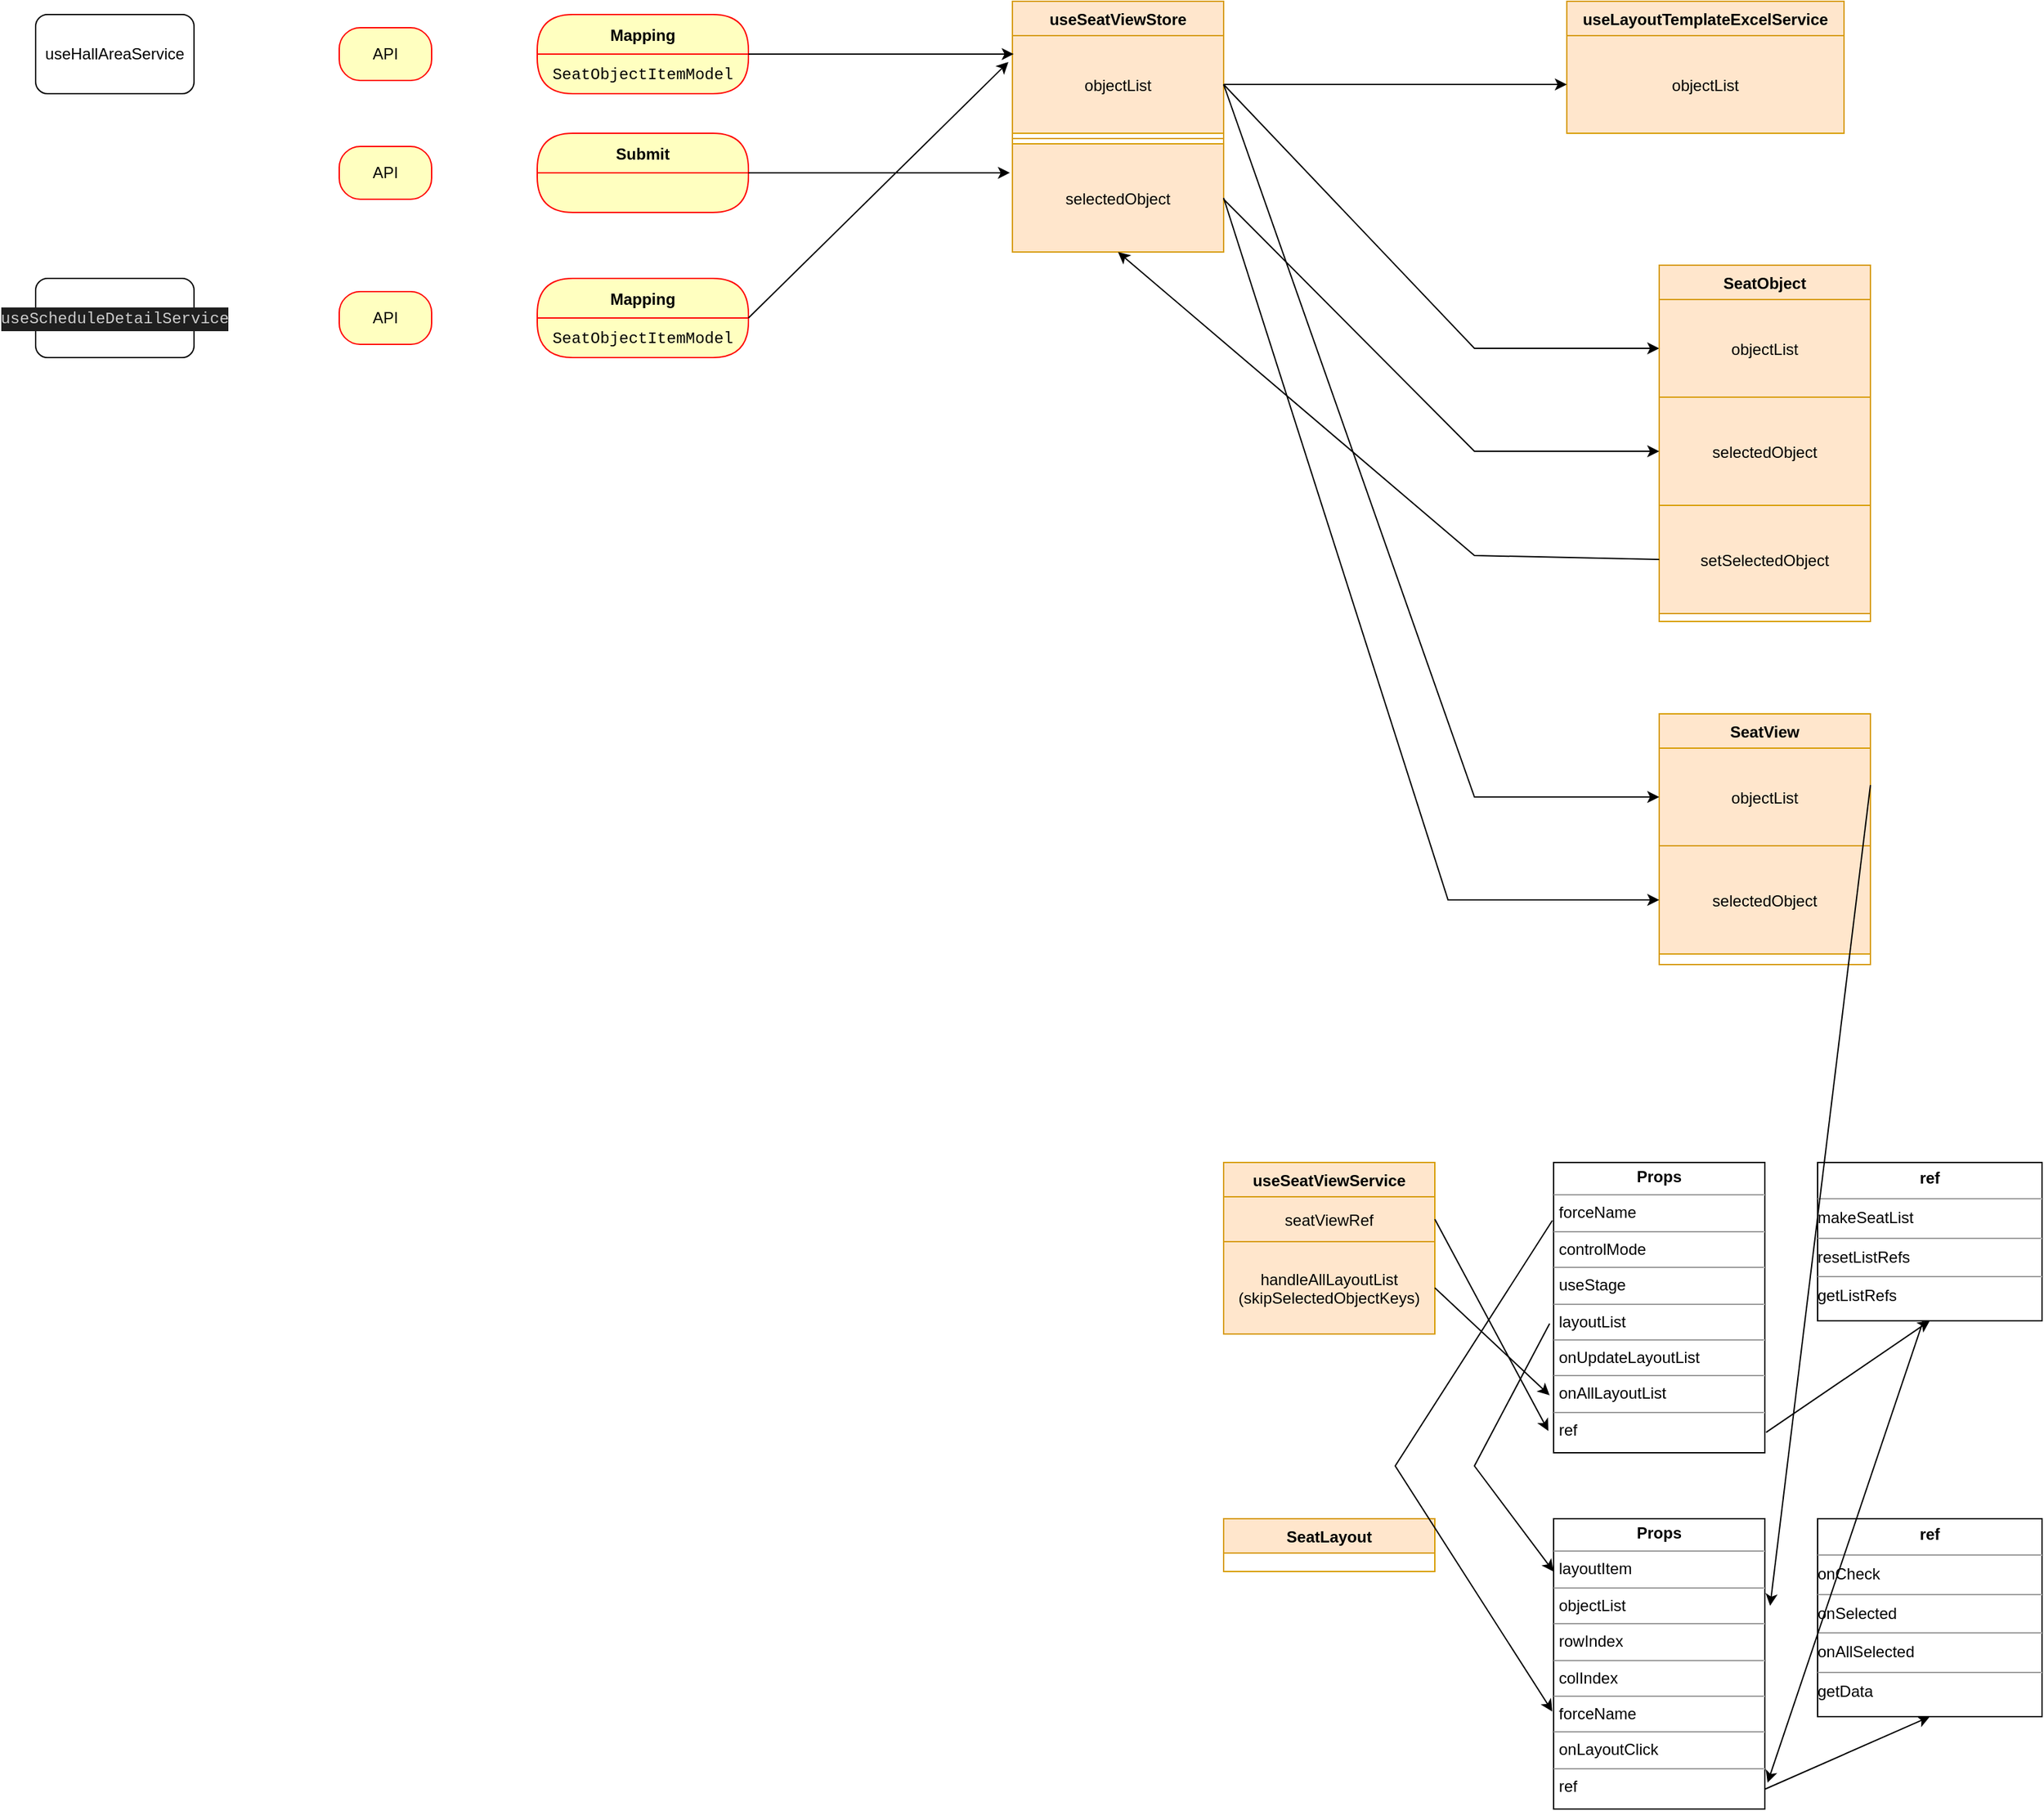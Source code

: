 <mxfile version="22.1.21" type="github">
  <diagram id="C5RBs43oDa-KdzZeNtuy" name="Page-1">
    <mxGraphModel dx="2042" dy="1155" grid="1" gridSize="10" guides="1" tooltips="1" connect="1" arrows="1" fold="1" page="1" pageScale="1" pageWidth="827" pageHeight="1169" math="0" shadow="0">
      <root>
        <mxCell id="WIyWlLk6GJQsqaUBKTNV-0" />
        <mxCell id="WIyWlLk6GJQsqaUBKTNV-1" parent="WIyWlLk6GJQsqaUBKTNV-0" />
        <mxCell id="zkfFHV4jXpPFQw0GAbJ--6" value="useSeatViewStore" style="swimlane;fontStyle=1;align=center;verticalAlign=top;childLayout=stackLayout;horizontal=1;startSize=26;horizontalStack=0;resizeParent=1;resizeLast=0;collapsible=1;marginBottom=0;rounded=0;shadow=0;strokeWidth=1;fillColor=#ffe6cc;strokeColor=#d79b00;" parent="WIyWlLk6GJQsqaUBKTNV-1" vertex="1">
          <mxGeometry x="810" y="60" width="160" height="190" as="geometry">
            <mxRectangle x="130" y="380" width="160" height="26" as="alternateBounds" />
          </mxGeometry>
        </mxCell>
        <mxCell id="zkfFHV4jXpPFQw0GAbJ--8" value="objectList" style="text;align=center;verticalAlign=middle;spacingLeft=4;spacingRight=4;overflow=hidden;rotatable=0;points=[[0,0.5],[1,0.5]];portConstraint=eastwest;rounded=0;shadow=0;html=0;fillColor=#ffe6cc;strokeColor=#d79b00;" parent="zkfFHV4jXpPFQw0GAbJ--6" vertex="1">
          <mxGeometry y="26" width="160" height="74" as="geometry" />
        </mxCell>
        <mxCell id="zkfFHV4jXpPFQw0GAbJ--9" value="" style="line;html=1;strokeWidth=1;align=left;verticalAlign=middle;spacingTop=-1;spacingLeft=3;spacingRight=3;rotatable=0;labelPosition=right;points=[];portConstraint=eastwest;fillColor=#ffe6cc;strokeColor=#d79b00;" parent="zkfFHV4jXpPFQw0GAbJ--6" vertex="1">
          <mxGeometry y="100" width="160" height="8" as="geometry" />
        </mxCell>
        <mxCell id="zkfFHV4jXpPFQw0GAbJ--11" value="selectedObject" style="text;align=center;verticalAlign=middle;spacingLeft=4;spacingRight=4;overflow=hidden;rotatable=0;points=[[0,0.5],[1,0.5]];portConstraint=eastwest;fillColor=#ffe6cc;strokeColor=#d79b00;" parent="zkfFHV4jXpPFQw0GAbJ--6" vertex="1">
          <mxGeometry y="108" width="160" height="82" as="geometry" />
        </mxCell>
        <mxCell id="tZ-ezWlLfvttpb_FpcXC-6" value="useHallAreaService" style="rounded=1;whiteSpace=wrap;html=1;" vertex="1" parent="WIyWlLk6GJQsqaUBKTNV-1">
          <mxGeometry x="70" y="70" width="120" height="60" as="geometry" />
        </mxCell>
        <mxCell id="tZ-ezWlLfvttpb_FpcXC-10" value="API" style="rounded=1;whiteSpace=wrap;html=1;arcSize=40;fontColor=#000000;fillColor=#ffffc0;strokeColor=#ff0000;" vertex="1" parent="WIyWlLk6GJQsqaUBKTNV-1">
          <mxGeometry x="300" y="80" width="70" height="40" as="geometry" />
        </mxCell>
        <mxCell id="tZ-ezWlLfvttpb_FpcXC-14" value="Mapping" style="swimlane;fontStyle=1;align=center;verticalAlign=middle;childLayout=stackLayout;horizontal=1;startSize=30;horizontalStack=0;resizeParent=0;resizeLast=1;container=0;fontColor=#000000;collapsible=0;rounded=1;arcSize=30;strokeColor=#ff0000;fillColor=#ffffc0;swimlaneFillColor=#ffffc0;dropTarget=0;" vertex="1" parent="WIyWlLk6GJQsqaUBKTNV-1">
          <mxGeometry x="450" y="70" width="160" height="60" as="geometry" />
        </mxCell>
        <mxCell id="tZ-ezWlLfvttpb_FpcXC-15" value="&lt;div style=&quot;font-family: Menlo, Monaco, &amp;quot;Courier New&amp;quot;, monospace; line-height: 18px;&quot;&gt;SeatObjectItemModel&lt;/div&gt;" style="text;html=1;strokeColor=none;fillColor=none;align=center;verticalAlign=middle;spacingLeft=4;spacingRight=4;whiteSpace=wrap;overflow=hidden;rotatable=0;fontColor=#000000;" vertex="1" parent="tZ-ezWlLfvttpb_FpcXC-14">
          <mxGeometry y="30" width="160" height="30" as="geometry" />
        </mxCell>
        <mxCell id="tZ-ezWlLfvttpb_FpcXC-17" value="" style="endArrow=classic;html=1;rounded=0;exitX=1;exitY=0;exitDx=0;exitDy=0;entryX=0.006;entryY=0.189;entryDx=0;entryDy=0;entryPerimeter=0;" edge="1" parent="WIyWlLk6GJQsqaUBKTNV-1" source="tZ-ezWlLfvttpb_FpcXC-15" target="zkfFHV4jXpPFQw0GAbJ--8">
          <mxGeometry width="50" height="50" relative="1" as="geometry">
            <mxPoint x="390" y="610" as="sourcePoint" />
            <mxPoint x="440" y="560" as="targetPoint" />
          </mxGeometry>
        </mxCell>
        <mxCell id="tZ-ezWlLfvttpb_FpcXC-19" value="" style="endArrow=classic;html=1;rounded=0;exitX=1;exitY=0.5;exitDx=0;exitDy=0;entryX=0;entryY=0.5;entryDx=0;entryDy=0;" edge="1" parent="WIyWlLk6GJQsqaUBKTNV-1" source="zkfFHV4jXpPFQw0GAbJ--8" target="tZ-ezWlLfvttpb_FpcXC-21">
          <mxGeometry width="50" height="50" relative="1" as="geometry">
            <mxPoint x="620" y="110" as="sourcePoint" />
            <mxPoint x="190" y="380" as="targetPoint" />
            <Array as="points">
              <mxPoint x="1160" y="323" />
            </Array>
          </mxGeometry>
        </mxCell>
        <mxCell id="tZ-ezWlLfvttpb_FpcXC-20" value="SeatObject" style="swimlane;fontStyle=1;align=center;verticalAlign=top;childLayout=stackLayout;horizontal=1;startSize=26;horizontalStack=0;resizeParent=1;resizeLast=0;collapsible=1;marginBottom=0;rounded=0;shadow=0;strokeWidth=1;fillColor=#ffe6cc;strokeColor=#d79b00;" vertex="1" parent="WIyWlLk6GJQsqaUBKTNV-1">
          <mxGeometry x="1300" y="260" width="160" height="270" as="geometry">
            <mxRectangle x="130" y="380" width="160" height="26" as="alternateBounds" />
          </mxGeometry>
        </mxCell>
        <mxCell id="tZ-ezWlLfvttpb_FpcXC-21" value="objectList" style="text;align=center;verticalAlign=middle;spacingLeft=4;spacingRight=4;overflow=hidden;rotatable=0;points=[[0,0.5],[1,0.5]];portConstraint=eastwest;rounded=0;shadow=0;html=0;fillColor=#ffe6cc;strokeColor=#d79b00;" vertex="1" parent="tZ-ezWlLfvttpb_FpcXC-20">
          <mxGeometry y="26" width="160" height="74" as="geometry" />
        </mxCell>
        <mxCell id="tZ-ezWlLfvttpb_FpcXC-23" value="selectedObject" style="text;align=center;verticalAlign=middle;spacingLeft=4;spacingRight=4;overflow=hidden;rotatable=0;points=[[0,0.5],[1,0.5]];portConstraint=eastwest;fillColor=#ffe6cc;strokeColor=#d79b00;" vertex="1" parent="tZ-ezWlLfvttpb_FpcXC-20">
          <mxGeometry y="100" width="160" height="82" as="geometry" />
        </mxCell>
        <mxCell id="tZ-ezWlLfvttpb_FpcXC-27" value="setSelectedObject" style="text;align=center;verticalAlign=middle;spacingLeft=4;spacingRight=4;overflow=hidden;rotatable=0;points=[[0,0.5],[1,0.5]];portConstraint=eastwest;fillColor=#ffe6cc;strokeColor=#d79b00;" vertex="1" parent="tZ-ezWlLfvttpb_FpcXC-20">
          <mxGeometry y="182" width="160" height="82" as="geometry" />
        </mxCell>
        <mxCell id="tZ-ezWlLfvttpb_FpcXC-28" value="" style="endArrow=classic;html=1;rounded=0;exitX=0;exitY=0.5;exitDx=0;exitDy=0;entryX=0.5;entryY=1;entryDx=0;entryDy=0;" edge="1" parent="WIyWlLk6GJQsqaUBKTNV-1" source="tZ-ezWlLfvttpb_FpcXC-27" target="zkfFHV4jXpPFQw0GAbJ--6">
          <mxGeometry width="50" height="50" relative="1" as="geometry">
            <mxPoint x="840" y="600" as="sourcePoint" />
            <mxPoint x="970" y="210" as="targetPoint" />
            <Array as="points">
              <mxPoint x="1160" y="480" />
            </Array>
          </mxGeometry>
        </mxCell>
        <mxCell id="tZ-ezWlLfvttpb_FpcXC-29" value="" style="endArrow=classic;html=1;rounded=0;entryX=0;entryY=0.5;entryDx=0;entryDy=0;" edge="1" parent="WIyWlLk6GJQsqaUBKTNV-1" target="tZ-ezWlLfvttpb_FpcXC-23">
          <mxGeometry width="50" height="50" relative="1" as="geometry">
            <mxPoint x="970" y="210" as="sourcePoint" />
            <mxPoint x="702" y="440" as="targetPoint" />
            <Array as="points">
              <mxPoint x="1160" y="401" />
            </Array>
          </mxGeometry>
        </mxCell>
        <mxCell id="tZ-ezWlLfvttpb_FpcXC-30" value="SeatView" style="swimlane;fontStyle=1;align=center;verticalAlign=top;childLayout=stackLayout;horizontal=1;startSize=26;horizontalStack=0;resizeParent=1;resizeLast=0;collapsible=1;marginBottom=0;rounded=0;shadow=0;strokeWidth=1;fillColor=#ffe6cc;strokeColor=#d79b00;" vertex="1" parent="WIyWlLk6GJQsqaUBKTNV-1">
          <mxGeometry x="1300" y="600" width="160" height="190" as="geometry">
            <mxRectangle x="130" y="380" width="160" height="26" as="alternateBounds" />
          </mxGeometry>
        </mxCell>
        <mxCell id="tZ-ezWlLfvttpb_FpcXC-31" value="objectList" style="text;align=center;verticalAlign=middle;spacingLeft=4;spacingRight=4;overflow=hidden;rotatable=0;points=[[0,0.5],[1,0.5]];portConstraint=eastwest;rounded=0;shadow=0;html=0;fillColor=#ffe6cc;strokeColor=#d79b00;" vertex="1" parent="tZ-ezWlLfvttpb_FpcXC-30">
          <mxGeometry y="26" width="160" height="74" as="geometry" />
        </mxCell>
        <mxCell id="tZ-ezWlLfvttpb_FpcXC-33" value="selectedObject" style="text;align=center;verticalAlign=middle;spacingLeft=4;spacingRight=4;overflow=hidden;rotatable=0;points=[[0,0.5],[1,0.5]];portConstraint=eastwest;fillColor=#ffe6cc;strokeColor=#d79b00;" vertex="1" parent="tZ-ezWlLfvttpb_FpcXC-30">
          <mxGeometry y="100" width="160" height="82" as="geometry" />
        </mxCell>
        <mxCell id="tZ-ezWlLfvttpb_FpcXC-36" value="" style="endArrow=classic;html=1;rounded=0;exitX=1;exitY=0.5;exitDx=0;exitDy=0;entryX=0;entryY=0.5;entryDx=0;entryDy=0;" edge="1" parent="WIyWlLk6GJQsqaUBKTNV-1" source="zkfFHV4jXpPFQw0GAbJ--8" target="tZ-ezWlLfvttpb_FpcXC-31">
          <mxGeometry width="50" height="50" relative="1" as="geometry">
            <mxPoint x="819" y="117" as="sourcePoint" />
            <mxPoint x="702" y="440" as="targetPoint" />
            <Array as="points">
              <mxPoint x="1160" y="663" />
            </Array>
          </mxGeometry>
        </mxCell>
        <mxCell id="tZ-ezWlLfvttpb_FpcXC-38" value="" style="endArrow=classic;html=1;rounded=0;exitX=1;exitY=0.5;exitDx=0;exitDy=0;entryX=0;entryY=0.5;entryDx=0;entryDy=0;" edge="1" parent="WIyWlLk6GJQsqaUBKTNV-1" source="zkfFHV4jXpPFQw0GAbJ--11" target="tZ-ezWlLfvttpb_FpcXC-33">
          <mxGeometry width="50" height="50" relative="1" as="geometry">
            <mxPoint x="980" y="133" as="sourcePoint" />
            <mxPoint x="1310" y="720" as="targetPoint" />
            <Array as="points">
              <mxPoint x="1140" y="741" />
            </Array>
          </mxGeometry>
        </mxCell>
        <mxCell id="tZ-ezWlLfvttpb_FpcXC-39" value="API" style="rounded=1;whiteSpace=wrap;html=1;arcSize=40;fontColor=#000000;fillColor=#ffffc0;strokeColor=#ff0000;" vertex="1" parent="WIyWlLk6GJQsqaUBKTNV-1">
          <mxGeometry x="300" y="170" width="70" height="40" as="geometry" />
        </mxCell>
        <mxCell id="tZ-ezWlLfvttpb_FpcXC-40" value="Submit" style="swimlane;fontStyle=1;align=center;verticalAlign=middle;childLayout=stackLayout;horizontal=1;startSize=30;horizontalStack=0;resizeParent=0;resizeLast=1;container=0;fontColor=#000000;collapsible=0;rounded=1;arcSize=30;strokeColor=#ff0000;fillColor=#ffffc0;swimlaneFillColor=#ffffc0;dropTarget=0;" vertex="1" parent="WIyWlLk6GJQsqaUBKTNV-1">
          <mxGeometry x="450" y="160" width="160" height="60" as="geometry" />
        </mxCell>
        <mxCell id="tZ-ezWlLfvttpb_FpcXC-42" value="" style="endArrow=classic;html=1;rounded=0;exitX=1;exitY=0.5;exitDx=0;exitDy=0;entryX=-0.012;entryY=0.268;entryDx=0;entryDy=0;entryPerimeter=0;" edge="1" parent="WIyWlLk6GJQsqaUBKTNV-1" source="tZ-ezWlLfvttpb_FpcXC-40" target="zkfFHV4jXpPFQw0GAbJ--11">
          <mxGeometry width="50" height="50" relative="1" as="geometry">
            <mxPoint x="620" y="110" as="sourcePoint" />
            <mxPoint x="821" y="110" as="targetPoint" />
          </mxGeometry>
        </mxCell>
        <mxCell id="tZ-ezWlLfvttpb_FpcXC-44" value="useLayoutTemplateExcelService" style="swimlane;fontStyle=1;align=center;verticalAlign=top;childLayout=stackLayout;horizontal=1;startSize=26;horizontalStack=0;resizeParent=1;resizeLast=0;collapsible=1;marginBottom=0;rounded=0;shadow=0;strokeWidth=1;fillColor=#ffe6cc;strokeColor=#d79b00;" vertex="1" parent="WIyWlLk6GJQsqaUBKTNV-1">
          <mxGeometry x="1230" y="60" width="210" height="100" as="geometry">
            <mxRectangle x="130" y="380" width="160" height="26" as="alternateBounds" />
          </mxGeometry>
        </mxCell>
        <mxCell id="tZ-ezWlLfvttpb_FpcXC-45" value="objectList" style="text;align=center;verticalAlign=middle;spacingLeft=4;spacingRight=4;overflow=hidden;rotatable=0;points=[[0,0.5],[1,0.5]];portConstraint=eastwest;rounded=0;shadow=0;html=0;fillColor=#ffe6cc;strokeColor=#d79b00;" vertex="1" parent="tZ-ezWlLfvttpb_FpcXC-44">
          <mxGeometry y="26" width="210" height="74" as="geometry" />
        </mxCell>
        <mxCell id="tZ-ezWlLfvttpb_FpcXC-48" value="" style="endArrow=classic;html=1;rounded=0;entryX=0;entryY=0.5;entryDx=0;entryDy=0;exitX=1;exitY=0.5;exitDx=0;exitDy=0;" edge="1" parent="WIyWlLk6GJQsqaUBKTNV-1" source="zkfFHV4jXpPFQw0GAbJ--8" target="tZ-ezWlLfvttpb_FpcXC-45">
          <mxGeometry width="50" height="50" relative="1" as="geometry">
            <mxPoint x="808" y="134" as="sourcePoint" />
            <mxPoint x="702" y="650" as="targetPoint" />
            <Array as="points" />
          </mxGeometry>
        </mxCell>
        <mxCell id="tZ-ezWlLfvttpb_FpcXC-49" value="&lt;div style=&quot;color: rgb(204, 204, 204); background-color: rgb(31, 31, 31); font-family: Menlo, Monaco, &amp;quot;Courier New&amp;quot;, monospace; line-height: 18px;&quot;&gt;useScheduleDetailService&lt;/div&gt;" style="rounded=1;whiteSpace=wrap;html=1;" vertex="1" parent="WIyWlLk6GJQsqaUBKTNV-1">
          <mxGeometry x="70" y="270" width="120" height="60" as="geometry" />
        </mxCell>
        <mxCell id="tZ-ezWlLfvttpb_FpcXC-50" value="API" style="rounded=1;whiteSpace=wrap;html=1;arcSize=40;fontColor=#000000;fillColor=#ffffc0;strokeColor=#ff0000;" vertex="1" parent="WIyWlLk6GJQsqaUBKTNV-1">
          <mxGeometry x="300" y="280" width="70" height="40" as="geometry" />
        </mxCell>
        <mxCell id="tZ-ezWlLfvttpb_FpcXC-51" value="Mapping" style="swimlane;fontStyle=1;align=center;verticalAlign=middle;childLayout=stackLayout;horizontal=1;startSize=30;horizontalStack=0;resizeParent=0;resizeLast=1;container=0;fontColor=#000000;collapsible=0;rounded=1;arcSize=30;strokeColor=#ff0000;fillColor=#ffffc0;swimlaneFillColor=#ffffc0;dropTarget=0;" vertex="1" parent="WIyWlLk6GJQsqaUBKTNV-1">
          <mxGeometry x="450" y="270" width="160" height="60" as="geometry" />
        </mxCell>
        <mxCell id="tZ-ezWlLfvttpb_FpcXC-52" value="&lt;div style=&quot;font-family: Menlo, Monaco, &amp;quot;Courier New&amp;quot;, monospace; line-height: 18px;&quot;&gt;SeatObjectItemModel&lt;/div&gt;" style="text;html=1;strokeColor=none;fillColor=none;align=center;verticalAlign=middle;spacingLeft=4;spacingRight=4;whiteSpace=wrap;overflow=hidden;rotatable=0;fontColor=#000000;" vertex="1" parent="tZ-ezWlLfvttpb_FpcXC-51">
          <mxGeometry y="30" width="160" height="30" as="geometry" />
        </mxCell>
        <mxCell id="tZ-ezWlLfvttpb_FpcXC-53" value="" style="endArrow=classic;html=1;rounded=0;exitX=1;exitY=0;exitDx=0;exitDy=0;entryX=-0.019;entryY=0.27;entryDx=0;entryDy=0;entryPerimeter=0;" edge="1" parent="WIyWlLk6GJQsqaUBKTNV-1" source="tZ-ezWlLfvttpb_FpcXC-52" target="zkfFHV4jXpPFQw0GAbJ--8">
          <mxGeometry width="50" height="50" relative="1" as="geometry">
            <mxPoint x="620" y="110" as="sourcePoint" />
            <mxPoint x="821" y="110" as="targetPoint" />
          </mxGeometry>
        </mxCell>
        <mxCell id="tZ-ezWlLfvttpb_FpcXC-55" value="&lt;p style=&quot;margin:0px;margin-top:4px;text-align:center;&quot;&gt;&lt;b&gt;Props&lt;/b&gt;&lt;/p&gt;&lt;hr size=&quot;1&quot;&gt;&lt;p style=&quot;margin:0px;margin-left:4px;&quot;&gt;forceName&lt;/p&gt;&lt;hr size=&quot;1&quot;&gt;&lt;p style=&quot;margin:0px;margin-left:4px;&quot;&gt;controlMode&lt;/p&gt;&lt;hr style=&quot;border-color: var(--border-color);&quot; size=&quot;1&quot;&gt;&lt;p style=&quot;border-color: var(--border-color); margin: 0px 0px 0px 4px;&quot;&gt;&lt;span style=&quot;background-color: initial;&quot;&gt;useStage&lt;/span&gt;&lt;br&gt;&lt;/p&gt;&lt;hr style=&quot;border-color: var(--border-color);&quot; size=&quot;1&quot;&gt;&lt;p style=&quot;border-color: var(--border-color); margin: 0px 0px 0px 4px;&quot;&gt;layoutList&lt;/p&gt;&lt;hr style=&quot;border-color: var(--border-color);&quot; size=&quot;1&quot;&gt;&lt;p style=&quot;border-color: var(--border-color); margin: 0px 0px 0px 4px;&quot;&gt;onUpdateLayoutList&lt;/p&gt;&lt;hr style=&quot;border-color: var(--border-color);&quot; size=&quot;1&quot;&gt;&lt;p style=&quot;border-color: var(--border-color); margin: 0px 0px 0px 4px;&quot;&gt;onAllLayoutList&lt;/p&gt;&lt;hr style=&quot;border-color: var(--border-color);&quot; size=&quot;1&quot;&gt;&lt;p style=&quot;border-color: var(--border-color); margin: 0px 0px 0px 4px;&quot;&gt;ref&lt;/p&gt;" style="verticalAlign=top;align=left;overflow=fill;fontSize=12;fontFamily=Helvetica;html=1;whiteSpace=wrap;" vertex="1" parent="WIyWlLk6GJQsqaUBKTNV-1">
          <mxGeometry x="1220" y="940" width="160" height="220" as="geometry" />
        </mxCell>
        <mxCell id="tZ-ezWlLfvttpb_FpcXC-56" value="&lt;p style=&quot;text-align: center; margin: 4px 0px 0px; line-height: 140%;&quot;&gt;&lt;b&gt;&lt;font face=&quot;Helvetica&quot;&gt;ref&lt;/font&gt;&lt;/b&gt;&lt;/p&gt;&lt;hr style=&quot;text-align: center; line-height: 140%;&quot; size=&quot;1&quot;&gt;&lt;div style=&quot;line-height: 140%;&quot;&gt;&lt;font face=&quot;Helvetica&quot;&gt;makeSeatList&lt;/font&gt;&lt;/div&gt;&lt;hr style=&quot;line-height: 140%;&quot; size=&quot;1&quot;&gt;&lt;div style=&quot;line-height: 140%;&quot;&gt;&lt;font face=&quot;Helvetica&quot;&gt;resetListRefs&lt;/font&gt;&lt;/div&gt;&lt;hr style=&quot;border-color: var(--border-color); line-height: 140%;&quot; size=&quot;1&quot;&gt;&lt;div style=&quot;line-height: 140%;&quot;&gt;&lt;font face=&quot;Helvetica&quot;&gt;getListRefs&lt;/font&gt;&lt;/div&gt;&lt;p style=&quot;border-color: var(--border-color); margin: 0px 0px 0px 4px; line-height: 140%;&quot;&gt;&lt;br&gt;&lt;/p&gt;&lt;p style=&quot;border-color: var(--border-color); margin: 0px 0px 0px 4px; line-height: 140%;&quot;&gt;&lt;br style=&quot;border-color: var(--border-color);&quot;&gt;&lt;/p&gt;&lt;p style=&quot;border-color: var(--border-color); margin: 0px 0px 0px 4px; line-height: 140%;&quot;&gt;&lt;br style=&quot;border-color: var(--border-color);&quot;&gt;&lt;/p&gt;&lt;p style=&quot;border-color: var(--border-color); margin: 0px 0px 0px 4px; line-height: 140%;&quot;&gt;&lt;br style=&quot;border-color: var(--border-color);&quot;&gt;&lt;/p&gt;&lt;p style=&quot;border-color: var(--border-color); margin: 0px 0px 0px 4px; line-height: 140%;&quot;&gt;&lt;br style=&quot;border-color: var(--border-color);&quot;&gt;&lt;/p&gt;" style="verticalAlign=top;align=left;overflow=fill;fontSize=12;fontFamily=Helvetica;html=1;whiteSpace=wrap;spacing=2;spacingLeft=0;horizontal=1;" vertex="1" parent="WIyWlLk6GJQsqaUBKTNV-1">
          <mxGeometry x="1420" y="940" width="170" height="120" as="geometry" />
        </mxCell>
        <mxCell id="tZ-ezWlLfvttpb_FpcXC-59" value="useSeatViewService" style="swimlane;fontStyle=1;align=center;verticalAlign=top;childLayout=stackLayout;horizontal=1;startSize=26;horizontalStack=0;resizeParent=1;resizeLast=0;collapsible=1;marginBottom=0;rounded=0;shadow=0;strokeWidth=1;fillColor=#ffe6cc;strokeColor=#d79b00;" vertex="1" parent="WIyWlLk6GJQsqaUBKTNV-1">
          <mxGeometry x="970" y="940" width="160" height="130" as="geometry">
            <mxRectangle x="130" y="380" width="160" height="26" as="alternateBounds" />
          </mxGeometry>
        </mxCell>
        <mxCell id="tZ-ezWlLfvttpb_FpcXC-60" value="seatViewRef" style="text;align=center;verticalAlign=middle;spacingLeft=4;spacingRight=4;overflow=hidden;rotatable=0;points=[[0,0.5],[1,0.5]];portConstraint=eastwest;rounded=0;shadow=0;html=0;fillColor=#ffe6cc;strokeColor=#d79b00;" vertex="1" parent="tZ-ezWlLfvttpb_FpcXC-59">
          <mxGeometry y="26" width="160" height="34" as="geometry" />
        </mxCell>
        <mxCell id="tZ-ezWlLfvttpb_FpcXC-61" value="handleAllLayoutList&#xa;(skipSelectedObjectKeys)" style="text;align=center;verticalAlign=middle;spacingLeft=4;spacingRight=4;overflow=hidden;rotatable=0;points=[[0,0.5],[1,0.5]];portConstraint=eastwest;fillColor=#ffe6cc;strokeColor=#d79b00;" vertex="1" parent="tZ-ezWlLfvttpb_FpcXC-59">
          <mxGeometry y="60" width="160" height="70" as="geometry" />
        </mxCell>
        <mxCell id="tZ-ezWlLfvttpb_FpcXC-63" value="" style="endArrow=classic;html=1;rounded=0;exitX=1;exitY=0.5;exitDx=0;exitDy=0;entryX=-0.025;entryY=0.925;entryDx=0;entryDy=0;entryPerimeter=0;" edge="1" parent="WIyWlLk6GJQsqaUBKTNV-1" source="tZ-ezWlLfvttpb_FpcXC-60" target="tZ-ezWlLfvttpb_FpcXC-55">
          <mxGeometry width="50" height="50" relative="1" as="geometry">
            <mxPoint x="960" y="1050" as="sourcePoint" />
            <mxPoint x="1010" y="1000" as="targetPoint" />
          </mxGeometry>
        </mxCell>
        <mxCell id="tZ-ezWlLfvttpb_FpcXC-64" value="" style="endArrow=classic;html=1;rounded=0;exitX=1.006;exitY=0.93;exitDx=0;exitDy=0;entryX=0.5;entryY=1;entryDx=0;entryDy=0;exitPerimeter=0;" edge="1" parent="WIyWlLk6GJQsqaUBKTNV-1" source="tZ-ezWlLfvttpb_FpcXC-55" target="tZ-ezWlLfvttpb_FpcXC-56">
          <mxGeometry width="50" height="50" relative="1" as="geometry">
            <mxPoint x="1140" y="993" as="sourcePoint" />
            <mxPoint x="1226" y="1154" as="targetPoint" />
          </mxGeometry>
        </mxCell>
        <mxCell id="tZ-ezWlLfvttpb_FpcXC-65" value="" style="endArrow=classic;html=1;rounded=0;exitX=1;exitY=0.5;exitDx=0;exitDy=0;entryX=-0.019;entryY=0.802;entryDx=0;entryDy=0;entryPerimeter=0;" edge="1" parent="WIyWlLk6GJQsqaUBKTNV-1" source="tZ-ezWlLfvttpb_FpcXC-61" target="tZ-ezWlLfvttpb_FpcXC-55">
          <mxGeometry width="50" height="50" relative="1" as="geometry">
            <mxPoint x="1140" y="993" as="sourcePoint" />
            <mxPoint x="1226" y="1154" as="targetPoint" />
          </mxGeometry>
        </mxCell>
        <mxCell id="tZ-ezWlLfvttpb_FpcXC-66" value="SeatLayout" style="swimlane;fontStyle=1;align=center;verticalAlign=top;childLayout=stackLayout;horizontal=1;startSize=26;horizontalStack=0;resizeParent=1;resizeLast=0;collapsible=1;marginBottom=0;rounded=0;shadow=0;strokeWidth=1;fillColor=#ffe6cc;strokeColor=#d79b00;" vertex="1" parent="WIyWlLk6GJQsqaUBKTNV-1">
          <mxGeometry x="970" y="1210" width="160" height="40" as="geometry">
            <mxRectangle x="130" y="380" width="160" height="26" as="alternateBounds" />
          </mxGeometry>
        </mxCell>
        <mxCell id="tZ-ezWlLfvttpb_FpcXC-70" value="&lt;p style=&quot;margin:0px;margin-top:4px;text-align:center;&quot;&gt;&lt;b&gt;Props&lt;/b&gt;&lt;/p&gt;&lt;hr size=&quot;1&quot;&gt;&lt;p style=&quot;margin:0px;margin-left:4px;&quot;&gt;layoutItem&lt;/p&gt;&lt;hr size=&quot;1&quot;&gt;&lt;p style=&quot;margin:0px;margin-left:4px;&quot;&gt;objectList&lt;/p&gt;&lt;hr style=&quot;border-color: var(--border-color);&quot; size=&quot;1&quot;&gt;&lt;p style=&quot;border-color: var(--border-color); margin: 0px 0px 0px 4px;&quot;&gt;&lt;span style=&quot;background-color: initial;&quot;&gt;rowIndex&lt;/span&gt;&lt;br&gt;&lt;/p&gt;&lt;hr style=&quot;border-color: var(--border-color);&quot; size=&quot;1&quot;&gt;&lt;p style=&quot;border-color: var(--border-color); margin: 0px 0px 0px 4px;&quot;&gt;colIndex&lt;/p&gt;&lt;hr style=&quot;border-color: var(--border-color);&quot; size=&quot;1&quot;&gt;&lt;p style=&quot;border-color: var(--border-color); margin: 0px 0px 0px 4px;&quot;&gt;forceName&lt;/p&gt;&lt;hr style=&quot;border-color: var(--border-color);&quot; size=&quot;1&quot;&gt;&lt;p style=&quot;border-color: var(--border-color); margin: 0px 0px 0px 4px;&quot;&gt;onLayoutClick&lt;/p&gt;&lt;hr style=&quot;border-color: var(--border-color);&quot; size=&quot;1&quot;&gt;&lt;p style=&quot;border-color: var(--border-color); margin: 0px 0px 0px 4px;&quot;&gt;ref&lt;/p&gt;" style="verticalAlign=top;align=left;overflow=fill;fontSize=12;fontFamily=Helvetica;html=1;whiteSpace=wrap;" vertex="1" parent="WIyWlLk6GJQsqaUBKTNV-1">
          <mxGeometry x="1220" y="1210" width="160" height="220" as="geometry" />
        </mxCell>
        <mxCell id="tZ-ezWlLfvttpb_FpcXC-71" value="&lt;p style=&quot;text-align: center; margin: 4px 0px 0px; line-height: 140%;&quot;&gt;&lt;b&gt;&lt;font face=&quot;Helvetica&quot;&gt;ref&lt;/font&gt;&lt;/b&gt;&lt;/p&gt;&lt;hr style=&quot;text-align: center; line-height: 140%;&quot; size=&quot;1&quot;&gt;&lt;div style=&quot;line-height: 140%;&quot;&gt;&lt;font face=&quot;Helvetica&quot;&gt;onCheck&lt;/font&gt;&lt;/div&gt;&lt;hr style=&quot;line-height: 140%;&quot; size=&quot;1&quot;&gt;&lt;div style=&quot;line-height: 140%;&quot;&gt;&lt;font face=&quot;Helvetica&quot;&gt;onSelected&lt;/font&gt;&lt;/div&gt;&lt;hr style=&quot;border-color: var(--border-color); line-height: 140%;&quot; size=&quot;1&quot;&gt;&lt;div style=&quot;line-height: 140%;&quot;&gt;&lt;font face=&quot;Helvetica&quot;&gt;onAllSelected&lt;/font&gt;&lt;/div&gt;&lt;div style=&quot;line-height: 140%;&quot;&gt;&lt;hr style=&quot;border-color: var(--border-color); line-height: 16.8px;&quot; size=&quot;1&quot;&gt;&lt;div style=&quot;border-color: var(--border-color); line-height: 16.8px;&quot;&gt;getData&lt;/div&gt;&lt;/div&gt;&lt;p style=&quot;border-color: var(--border-color); margin: 0px 0px 0px 4px; line-height: 140%;&quot;&gt;&lt;br&gt;&lt;/p&gt;&lt;p style=&quot;border-color: var(--border-color); margin: 0px 0px 0px 4px; line-height: 140%;&quot;&gt;&lt;br style=&quot;border-color: var(--border-color);&quot;&gt;&lt;/p&gt;&lt;p style=&quot;border-color: var(--border-color); margin: 0px 0px 0px 4px; line-height: 140%;&quot;&gt;&lt;br style=&quot;border-color: var(--border-color);&quot;&gt;&lt;/p&gt;&lt;p style=&quot;border-color: var(--border-color); margin: 0px 0px 0px 4px; line-height: 140%;&quot;&gt;&lt;br style=&quot;border-color: var(--border-color);&quot;&gt;&lt;/p&gt;&lt;p style=&quot;border-color: var(--border-color); margin: 0px 0px 0px 4px; line-height: 140%;&quot;&gt;&lt;br style=&quot;border-color: var(--border-color);&quot;&gt;&lt;/p&gt;" style="verticalAlign=top;align=left;overflow=fill;fontSize=12;fontFamily=Helvetica;html=1;whiteSpace=wrap;spacing=2;spacingLeft=0;horizontal=1;" vertex="1" parent="WIyWlLk6GJQsqaUBKTNV-1">
          <mxGeometry x="1420" y="1210" width="170" height="150" as="geometry" />
        </mxCell>
        <mxCell id="tZ-ezWlLfvttpb_FpcXC-72" value="" style="endArrow=classic;html=1;rounded=0;exitX=-0.019;exitY=0.555;exitDx=0;exitDy=0;entryX=0;entryY=0.182;entryDx=0;entryDy=0;entryPerimeter=0;exitPerimeter=0;" edge="1" parent="WIyWlLk6GJQsqaUBKTNV-1" source="tZ-ezWlLfvttpb_FpcXC-55" target="tZ-ezWlLfvttpb_FpcXC-70">
          <mxGeometry width="50" height="50" relative="1" as="geometry">
            <mxPoint x="1140" y="1045" as="sourcePoint" />
            <mxPoint x="1227" y="1126" as="targetPoint" />
            <Array as="points">
              <mxPoint x="1160" y="1170" />
            </Array>
          </mxGeometry>
        </mxCell>
        <mxCell id="tZ-ezWlLfvttpb_FpcXC-73" value="" style="endArrow=classic;html=1;rounded=0;exitX=1;exitY=0.378;exitDx=0;exitDy=0;entryX=1.025;entryY=0.3;entryDx=0;entryDy=0;exitPerimeter=0;entryPerimeter=0;" edge="1" parent="WIyWlLk6GJQsqaUBKTNV-1" source="tZ-ezWlLfvttpb_FpcXC-31" target="tZ-ezWlLfvttpb_FpcXC-70">
          <mxGeometry width="50" height="50" relative="1" as="geometry">
            <mxPoint x="1391" y="1155" as="sourcePoint" />
            <mxPoint x="1515" y="1070" as="targetPoint" />
          </mxGeometry>
        </mxCell>
        <mxCell id="tZ-ezWlLfvttpb_FpcXC-74" value="" style="endArrow=classic;html=1;rounded=0;exitX=-0.006;exitY=0.2;exitDx=0;exitDy=0;entryX=-0.006;entryY=0.664;entryDx=0;entryDy=0;entryPerimeter=0;exitPerimeter=0;" edge="1" parent="WIyWlLk6GJQsqaUBKTNV-1" source="tZ-ezWlLfvttpb_FpcXC-55" target="tZ-ezWlLfvttpb_FpcXC-70">
          <mxGeometry width="50" height="50" relative="1" as="geometry">
            <mxPoint x="1227" y="1072" as="sourcePoint" />
            <mxPoint x="1230" y="1260" as="targetPoint" />
            <Array as="points">
              <mxPoint x="1100" y="1170" />
            </Array>
          </mxGeometry>
        </mxCell>
        <mxCell id="tZ-ezWlLfvttpb_FpcXC-75" value="" style="endArrow=classic;html=1;rounded=0;exitX=1.006;exitY=0.93;exitDx=0;exitDy=0;entryX=0.5;entryY=1;entryDx=0;entryDy=0;exitPerimeter=0;" edge="1" parent="WIyWlLk6GJQsqaUBKTNV-1" target="tZ-ezWlLfvttpb_FpcXC-71">
          <mxGeometry width="50" height="50" relative="1" as="geometry">
            <mxPoint x="1380" y="1415" as="sourcePoint" />
            <mxPoint x="1504" y="1330" as="targetPoint" />
          </mxGeometry>
        </mxCell>
        <mxCell id="tZ-ezWlLfvttpb_FpcXC-76" value="" style="endArrow=classic;html=1;rounded=0;entryX=1.013;entryY=0.909;entryDx=0;entryDy=0;entryPerimeter=0;" edge="1" parent="WIyWlLk6GJQsqaUBKTNV-1" target="tZ-ezWlLfvttpb_FpcXC-70">
          <mxGeometry width="50" height="50" relative="1" as="geometry">
            <mxPoint x="1500" y="1060" as="sourcePoint" />
            <mxPoint x="1515" y="1070" as="targetPoint" />
          </mxGeometry>
        </mxCell>
      </root>
    </mxGraphModel>
  </diagram>
</mxfile>
